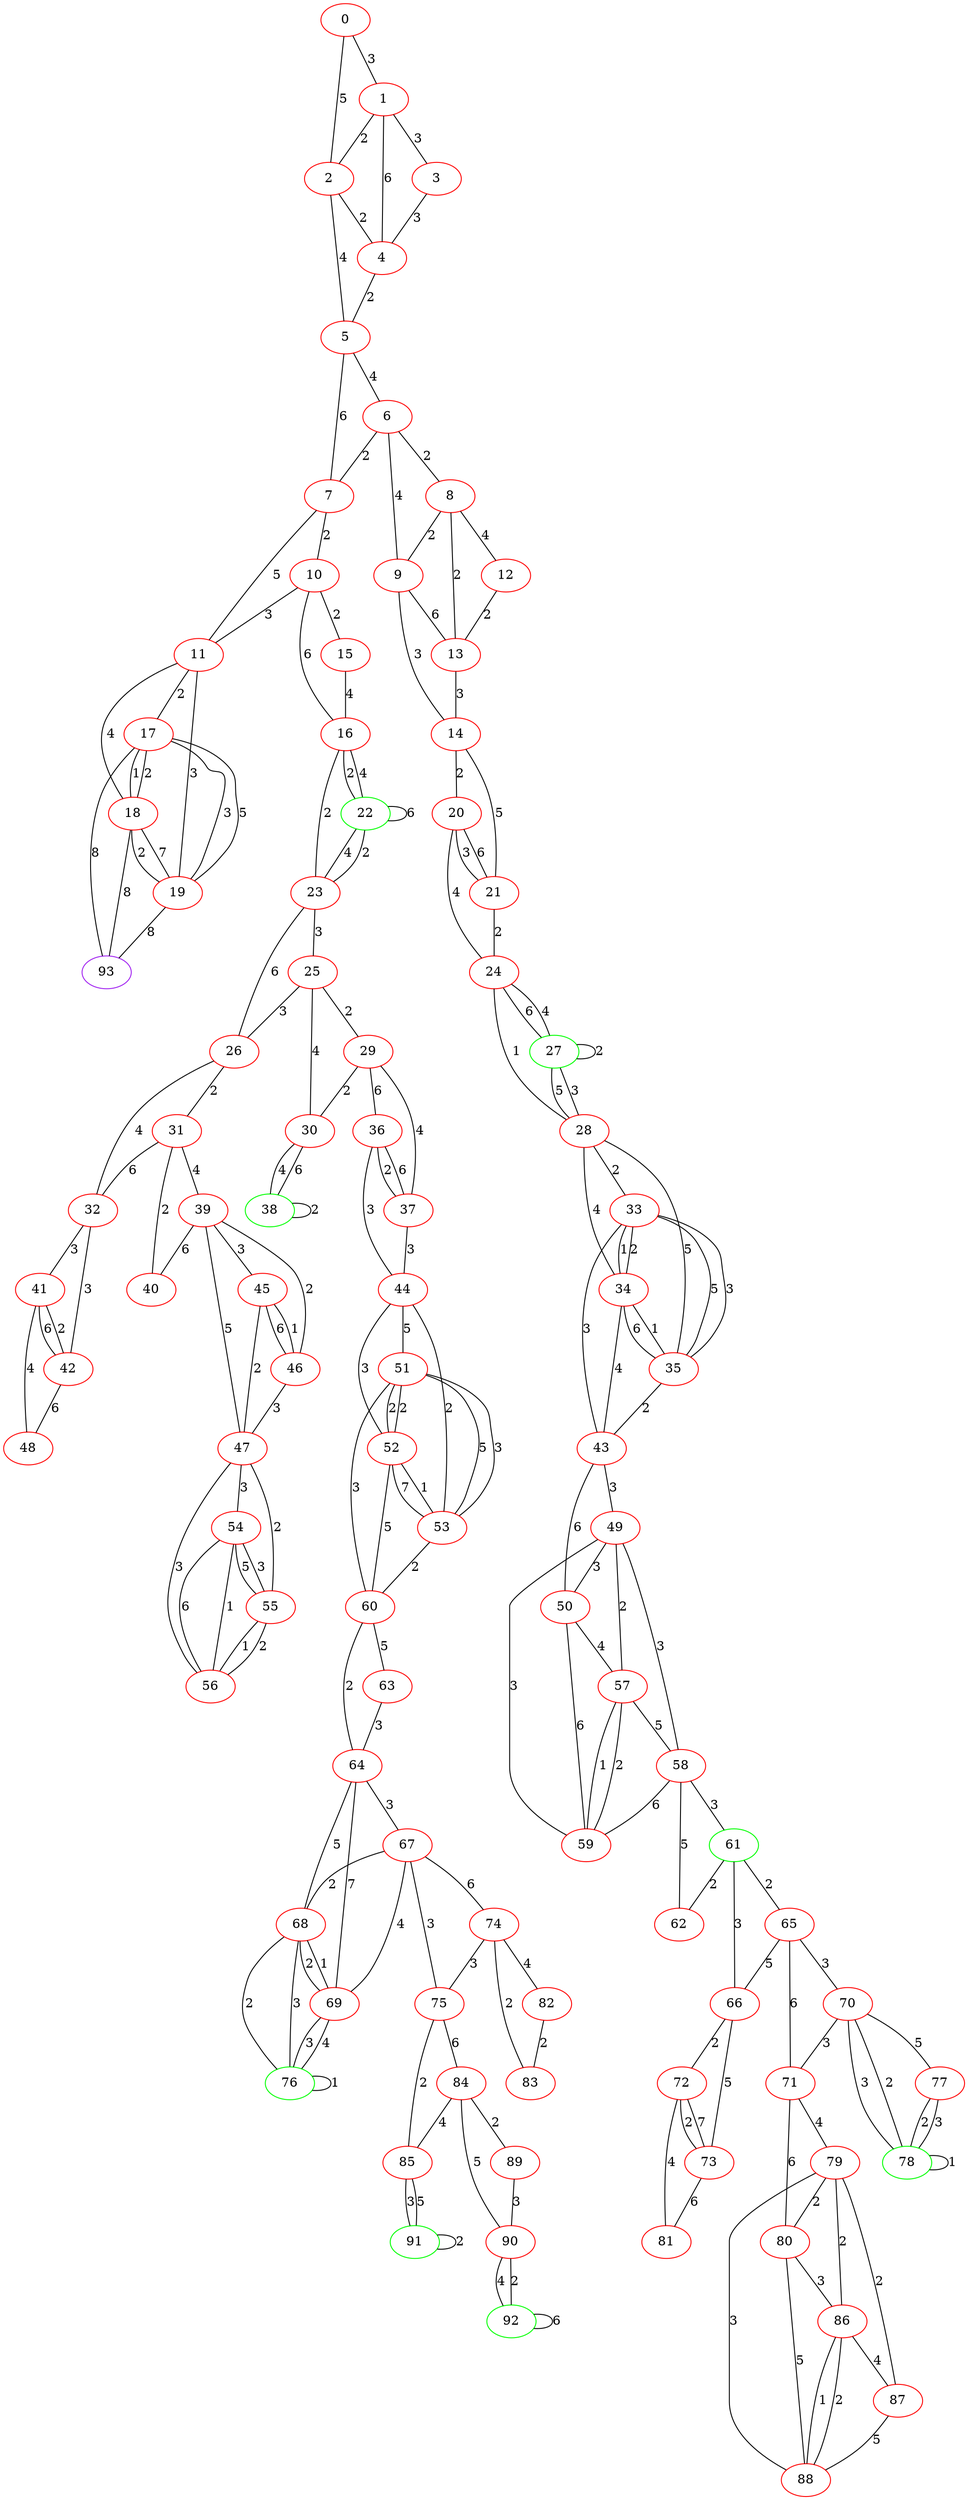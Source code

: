 graph "" {
0 [color=red, weight=1];
1 [color=red, weight=1];
2 [color=red, weight=1];
3 [color=red, weight=1];
4 [color=red, weight=1];
5 [color=red, weight=1];
6 [color=red, weight=1];
7 [color=red, weight=1];
8 [color=red, weight=1];
9 [color=red, weight=1];
10 [color=red, weight=1];
11 [color=red, weight=1];
12 [color=red, weight=1];
13 [color=red, weight=1];
14 [color=red, weight=1];
15 [color=red, weight=1];
16 [color=red, weight=1];
17 [color=red, weight=1];
18 [color=red, weight=1];
19 [color=red, weight=1];
20 [color=red, weight=1];
21 [color=red, weight=1];
22 [color=green, weight=2];
23 [color=red, weight=1];
24 [color=red, weight=1];
25 [color=red, weight=1];
26 [color=red, weight=1];
27 [color=green, weight=2];
28 [color=red, weight=1];
29 [color=red, weight=1];
30 [color=red, weight=1];
31 [color=red, weight=1];
32 [color=red, weight=1];
33 [color=red, weight=1];
34 [color=red, weight=1];
35 [color=red, weight=1];
36 [color=red, weight=1];
37 [color=red, weight=1];
38 [color=green, weight=2];
39 [color=red, weight=1];
40 [color=red, weight=1];
41 [color=red, weight=1];
42 [color=red, weight=1];
43 [color=red, weight=1];
44 [color=red, weight=1];
45 [color=red, weight=1];
46 [color=red, weight=1];
47 [color=red, weight=1];
48 [color=red, weight=1];
49 [color=red, weight=1];
50 [color=red, weight=1];
51 [color=red, weight=1];
52 [color=red, weight=1];
53 [color=red, weight=1];
54 [color=red, weight=1];
55 [color=red, weight=1];
56 [color=red, weight=1];
57 [color=red, weight=1];
58 [color=red, weight=1];
59 [color=red, weight=1];
60 [color=red, weight=1];
61 [color=green, weight=2];
62 [color=red, weight=1];
63 [color=red, weight=1];
64 [color=red, weight=1];
65 [color=red, weight=1];
66 [color=red, weight=1];
67 [color=red, weight=1];
68 [color=red, weight=1];
69 [color=red, weight=1];
70 [color=red, weight=1];
71 [color=red, weight=1];
72 [color=red, weight=1];
73 [color=red, weight=1];
74 [color=red, weight=1];
75 [color=red, weight=1];
76 [color=green, weight=2];
77 [color=red, weight=1];
78 [color=green, weight=2];
79 [color=red, weight=1];
80 [color=red, weight=1];
81 [color=red, weight=1];
82 [color=red, weight=1];
83 [color=red, weight=1];
84 [color=red, weight=1];
85 [color=red, weight=1];
86 [color=red, weight=1];
87 [color=red, weight=1];
88 [color=red, weight=1];
89 [color=red, weight=1];
90 [color=red, weight=1];
91 [color=green, weight=2];
92 [color=green, weight=2];
93 [color=purple, weight=4];
0 -- 1  [key=0, label=3];
0 -- 2  [key=0, label=5];
1 -- 2  [key=0, label=2];
1 -- 3  [key=0, label=3];
1 -- 4  [key=0, label=6];
2 -- 4  [key=0, label=2];
2 -- 5  [key=0, label=4];
3 -- 4  [key=0, label=3];
4 -- 5  [key=0, label=2];
5 -- 6  [key=0, label=4];
5 -- 7  [key=0, label=6];
6 -- 8  [key=0, label=2];
6 -- 9  [key=0, label=4];
6 -- 7  [key=0, label=2];
7 -- 10  [key=0, label=2];
7 -- 11  [key=0, label=5];
8 -- 9  [key=0, label=2];
8 -- 12  [key=0, label=4];
8 -- 13  [key=0, label=2];
9 -- 14  [key=0, label=3];
9 -- 13  [key=0, label=6];
10 -- 16  [key=0, label=6];
10 -- 11  [key=0, label=3];
10 -- 15  [key=0, label=2];
11 -- 17  [key=0, label=2];
11 -- 19  [key=0, label=3];
11 -- 18  [key=0, label=4];
12 -- 13  [key=0, label=2];
13 -- 14  [key=0, label=3];
14 -- 20  [key=0, label=2];
14 -- 21  [key=0, label=5];
15 -- 16  [key=0, label=4];
16 -- 23  [key=0, label=2];
16 -- 22  [key=0, label=2];
16 -- 22  [key=1, label=4];
17 -- 18  [key=0, label=1];
17 -- 18  [key=1, label=2];
17 -- 19  [key=0, label=3];
17 -- 19  [key=1, label=5];
17 -- 93  [key=0, label=8];
18 -- 19  [key=0, label=2];
18 -- 19  [key=1, label=7];
18 -- 93  [key=0, label=8];
19 -- 93  [key=0, label=8];
20 -- 24  [key=0, label=4];
20 -- 21  [key=0, label=3];
20 -- 21  [key=1, label=6];
21 -- 24  [key=0, label=2];
22 -- 22  [key=0, label=6];
22 -- 23  [key=0, label=4];
22 -- 23  [key=1, label=2];
23 -- 25  [key=0, label=3];
23 -- 26  [key=0, label=6];
24 -- 27  [key=0, label=6];
24 -- 27  [key=1, label=4];
24 -- 28  [key=0, label=1];
25 -- 26  [key=0, label=3];
25 -- 29  [key=0, label=2];
25 -- 30  [key=0, label=4];
26 -- 32  [key=0, label=4];
26 -- 31  [key=0, label=2];
27 -- 27  [key=0, label=2];
27 -- 28  [key=0, label=5];
27 -- 28  [key=1, label=3];
28 -- 33  [key=0, label=2];
28 -- 34  [key=0, label=4];
28 -- 35  [key=0, label=5];
29 -- 36  [key=0, label=6];
29 -- 37  [key=0, label=4];
29 -- 30  [key=0, label=2];
30 -- 38  [key=0, label=4];
30 -- 38  [key=1, label=6];
31 -- 32  [key=0, label=6];
31 -- 40  [key=0, label=2];
31 -- 39  [key=0, label=4];
32 -- 41  [key=0, label=3];
32 -- 42  [key=0, label=3];
33 -- 43  [key=0, label=3];
33 -- 34  [key=0, label=1];
33 -- 34  [key=1, label=2];
33 -- 35  [key=0, label=5];
33 -- 35  [key=1, label=3];
34 -- 35  [key=0, label=6];
34 -- 35  [key=1, label=1];
34 -- 43  [key=0, label=4];
35 -- 43  [key=0, label=2];
36 -- 44  [key=0, label=3];
36 -- 37  [key=0, label=2];
36 -- 37  [key=1, label=6];
37 -- 44  [key=0, label=3];
38 -- 38  [key=0, label=2];
39 -- 40  [key=0, label=6];
39 -- 45  [key=0, label=3];
39 -- 46  [key=0, label=2];
39 -- 47  [key=0, label=5];
41 -- 48  [key=0, label=4];
41 -- 42  [key=0, label=6];
41 -- 42  [key=1, label=2];
42 -- 48  [key=0, label=6];
43 -- 50  [key=0, label=6];
43 -- 49  [key=0, label=3];
44 -- 52  [key=0, label=3];
44 -- 51  [key=0, label=5];
44 -- 53  [key=0, label=2];
45 -- 47  [key=0, label=2];
45 -- 46  [key=0, label=6];
45 -- 46  [key=1, label=1];
46 -- 47  [key=0, label=3];
47 -- 54  [key=0, label=3];
47 -- 55  [key=0, label=2];
47 -- 56  [key=0, label=3];
49 -- 57  [key=0, label=2];
49 -- 58  [key=0, label=3];
49 -- 59  [key=0, label=3];
49 -- 50  [key=0, label=3];
50 -- 57  [key=0, label=4];
50 -- 59  [key=0, label=6];
51 -- 60  [key=0, label=3];
51 -- 52  [key=0, label=2];
51 -- 52  [key=1, label=2];
51 -- 53  [key=0, label=5];
51 -- 53  [key=1, label=3];
52 -- 60  [key=0, label=5];
52 -- 53  [key=0, label=7];
52 -- 53  [key=1, label=1];
53 -- 60  [key=0, label=2];
54 -- 56  [key=0, label=6];
54 -- 56  [key=1, label=1];
54 -- 55  [key=0, label=5];
54 -- 55  [key=1, label=3];
55 -- 56  [key=0, label=1];
55 -- 56  [key=1, label=2];
57 -- 58  [key=0, label=5];
57 -- 59  [key=0, label=1];
57 -- 59  [key=1, label=2];
58 -- 59  [key=0, label=6];
58 -- 61  [key=0, label=3];
58 -- 62  [key=0, label=5];
60 -- 64  [key=0, label=2];
60 -- 63  [key=0, label=5];
61 -- 65  [key=0, label=2];
61 -- 66  [key=0, label=3];
61 -- 62  [key=0, label=2];
63 -- 64  [key=0, label=3];
64 -- 67  [key=0, label=3];
64 -- 68  [key=0, label=5];
64 -- 69  [key=0, label=7];
65 -- 66  [key=0, label=5];
65 -- 70  [key=0, label=3];
65 -- 71  [key=0, label=6];
66 -- 72  [key=0, label=2];
66 -- 73  [key=0, label=5];
67 -- 74  [key=0, label=6];
67 -- 75  [key=0, label=3];
67 -- 68  [key=0, label=2];
67 -- 69  [key=0, label=4];
68 -- 76  [key=0, label=2];
68 -- 76  [key=1, label=3];
68 -- 69  [key=0, label=2];
68 -- 69  [key=1, label=1];
69 -- 76  [key=0, label=3];
69 -- 76  [key=1, label=4];
70 -- 77  [key=0, label=5];
70 -- 78  [key=0, label=3];
70 -- 78  [key=1, label=2];
70 -- 71  [key=0, label=3];
71 -- 80  [key=0, label=6];
71 -- 79  [key=0, label=4];
72 -- 73  [key=0, label=2];
72 -- 73  [key=1, label=7];
72 -- 81  [key=0, label=4];
73 -- 81  [key=0, label=6];
74 -- 75  [key=0, label=3];
74 -- 82  [key=0, label=4];
74 -- 83  [key=0, label=2];
75 -- 84  [key=0, label=6];
75 -- 85  [key=0, label=2];
76 -- 76  [key=0, label=1];
77 -- 78  [key=0, label=2];
77 -- 78  [key=1, label=3];
78 -- 78  [key=0, label=1];
79 -- 88  [key=0, label=3];
79 -- 80  [key=0, label=2];
79 -- 86  [key=0, label=2];
79 -- 87  [key=0, label=2];
80 -- 88  [key=0, label=5];
80 -- 86  [key=0, label=3];
82 -- 83  [key=0, label=2];
84 -- 89  [key=0, label=2];
84 -- 90  [key=0, label=5];
84 -- 85  [key=0, label=4];
85 -- 91  [key=0, label=3];
85 -- 91  [key=1, label=5];
86 -- 88  [key=0, label=1];
86 -- 88  [key=1, label=2];
86 -- 87  [key=0, label=4];
87 -- 88  [key=0, label=5];
89 -- 90  [key=0, label=3];
90 -- 92  [key=0, label=4];
90 -- 92  [key=1, label=2];
91 -- 91  [key=0, label=2];
92 -- 92  [key=0, label=6];
}

